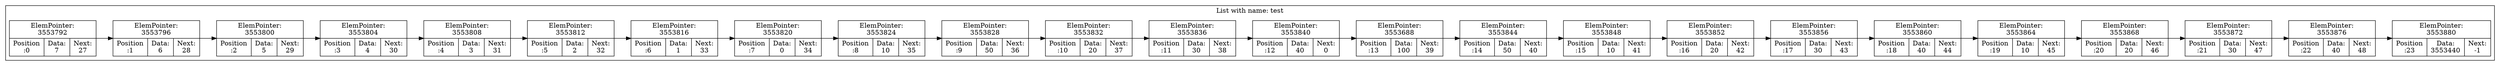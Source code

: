digraph G{
rankdir=LR;
subgraph clusterlist {
0 [shape=record, label="ElemPointer:\n3553792 | {Position\n:0 | Data:\n7 | Next:\n27}"];
0->1
1 [shape=record, label="ElemPointer:\n3553796 | {Position\n:1 | Data:\n6 | Next:\n28}"];
1->2
2 [shape=record, label="ElemPointer:\n3553800 | {Position\n:2 | Data:\n5 | Next:\n29}"];
2->3
3 [shape=record, label="ElemPointer:\n3553804 | {Position\n:3 | Data:\n4 | Next:\n30}"];
3->4
4 [shape=record, label="ElemPointer:\n3553808 | {Position\n:4 | Data:\n3 | Next:\n31}"];
4->5
5 [shape=record, label="ElemPointer:\n3553812 | {Position\n:5 | Data:\n2 | Next:\n32}"];
5->6
6 [shape=record, label="ElemPointer:\n3553816 | {Position\n:6 | Data:\n1 | Next:\n33}"];
6->7
7 [shape=record, label="ElemPointer:\n3553820 | {Position\n:7 | Data:\n0 | Next:\n34}"];
7->8
8 [shape=record, label="ElemPointer:\n3553824 | {Position\n:8 | Data:\n10 | Next:\n35}"];
8->9
9 [shape=record, label="ElemPointer:\n3553828 | {Position\n:9 | Data:\n50 | Next:\n36}"];
9->10
10 [shape=record, label="ElemPointer:\n3553832 | {Position\n:10 | Data:\n20 | Next:\n37}"];
10->11
11 [shape=record, label="ElemPointer:\n3553836 | {Position\n:11 | Data:\n30 | Next:\n38}"];
11->12
12 [shape=record, label="ElemPointer:\n3553840 | {Position\n:12 | Data:\n40 | Next:\n0}"];
12->13
13 [shape=record, label="ElemPointer:\n3553688 | {Position\n:13 | Data:\n100 | Next:\n39}"];
13->14
14 [shape=record, label="ElemPointer:\n3553844 | {Position\n:14 | Data:\n50 | Next:\n40}"];
14->15
15 [shape=record, label="ElemPointer:\n3553848 | {Position\n:15 | Data:\n10 | Next:\n41}"];
15->16
16 [shape=record, label="ElemPointer:\n3553852 | {Position\n:16 | Data:\n20 | Next:\n42}"];
16->17
17 [shape=record, label="ElemPointer:\n3553856 | {Position\n:17 | Data:\n30 | Next:\n43}"];
17->18
18 [shape=record, label="ElemPointer:\n3553860 | {Position\n:18 | Data:\n40 | Next:\n44}"];
18->19
19 [shape=record, label="ElemPointer:\n3553864 | {Position\n:19 | Data:\n10 | Next:\n45}"];
19->20
20 [shape=record, label="ElemPointer:\n3553868 | {Position\n:20 | Data:\n20 | Next:\n46}"];
20->21
21 [shape=record, label="ElemPointer:\n3553872 | {Position\n:21 | Data:\n30 | Next:\n47}"];
21->22
22 [shape=record, label="ElemPointer:\n3553876 | {Position\n:22 | Data:\n40 | Next:\n48}"];
22->23
23 [shape=record, label="ElemPointer:\n3553880 | {Position\n:23 | Data:\n3553440 | Next:\n-1}"];
label = "List with name: test"}
}
